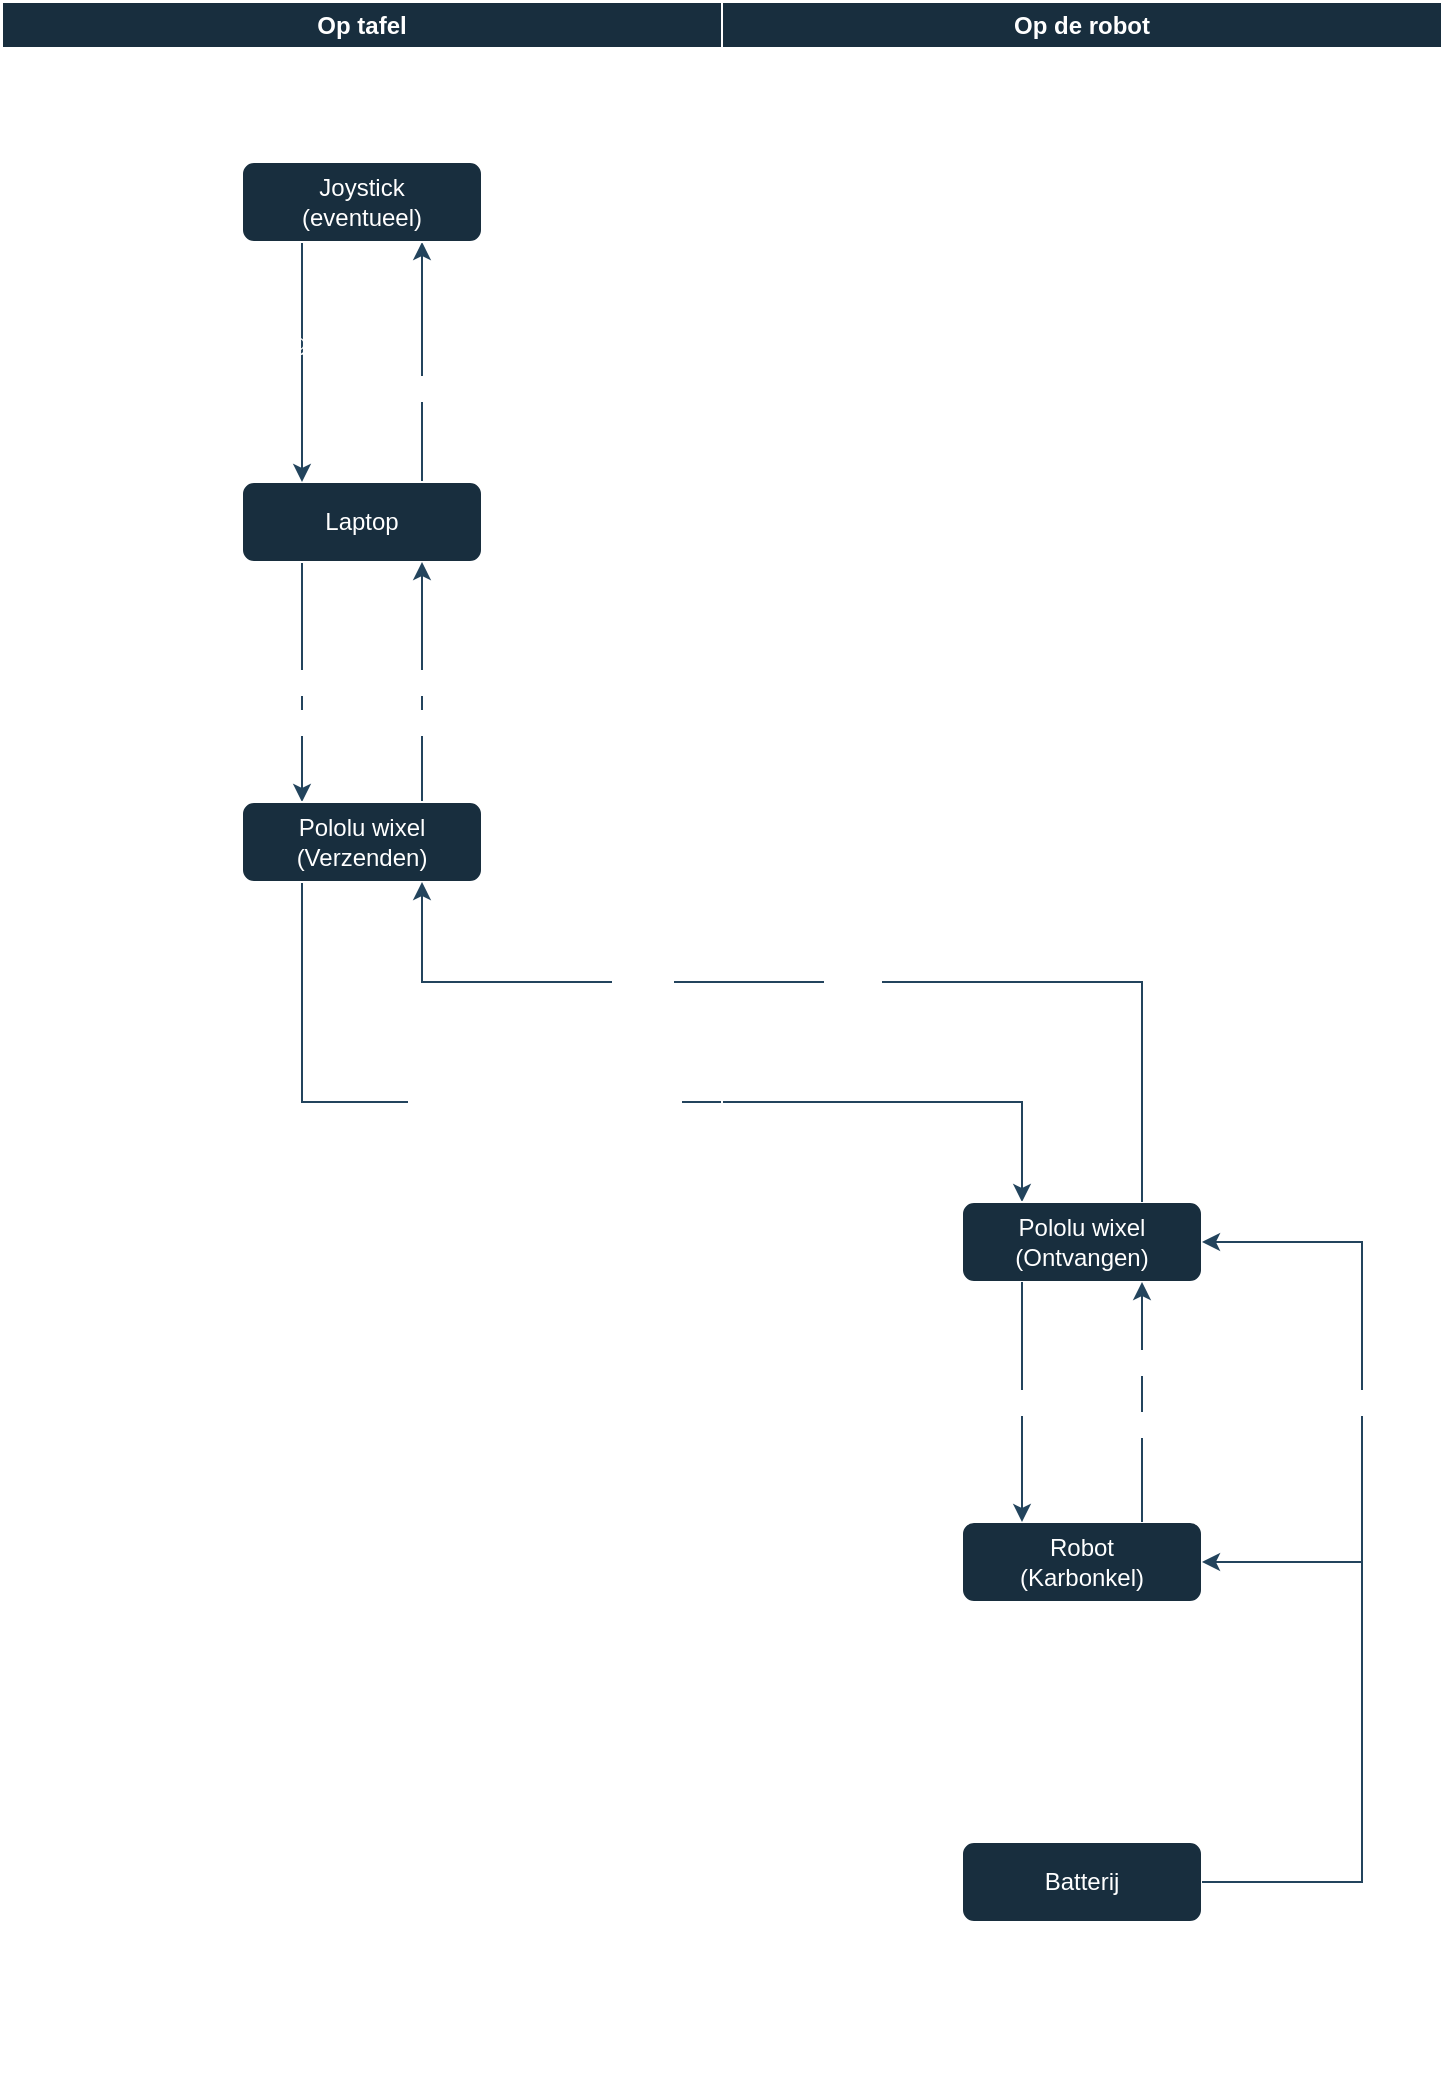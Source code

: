 <mxfile version="20.7.4" type="device" pages="3"><diagram id="OOTYlxuB_TS2LYY0qKmW" name="Context diagram"><mxGraphModel dx="1289" dy="872" grid="1" gridSize="10" guides="1" tooltips="1" connect="1" arrows="1" fold="1" page="1" pageScale="1" pageWidth="827" pageHeight="1169" math="0" shadow="0"><root><mxCell id="0"/><mxCell id="1" parent="0"/><mxCell id="_ZCVXigPFWpHIp87MEkW-10" style="edgeStyle=orthogonalEdgeStyle;rounded=0;orthogonalLoop=1;jettySize=auto;html=1;exitX=0.25;exitY=1;exitDx=0;exitDy=0;entryX=0.25;entryY=0;entryDx=0;entryDy=0;strokeColor=#23445D;fontColor=default;labelBackgroundColor=none;" edge="1" parent="1" source="_ZCVXigPFWpHIp87MEkW-1" target="_ZCVXigPFWpHIp87MEkW-5"><mxGeometry relative="1" as="geometry"/></mxCell><mxCell id="_ZCVXigPFWpHIp87MEkW-30" value="Elektriciteit" style="edgeLabel;html=1;align=center;verticalAlign=middle;resizable=0;points=[];fontColor=#FFFFFF;" vertex="1" connectable="0" parent="_ZCVXigPFWpHIp87MEkW-10"><mxGeometry x="0.152" y="-1" relative="1" as="geometry"><mxPoint x="-9" y="-9" as="offset"/></mxGeometry></mxCell><mxCell id="_ZCVXigPFWpHIp87MEkW-31" value="Data van joystick en toetsen" style="edgeLabel;html=1;align=center;verticalAlign=middle;resizable=0;points=[];fontColor=#FFFFFF;" vertex="1" connectable="0" parent="_ZCVXigPFWpHIp87MEkW-10"><mxGeometry x="0.186" y="-1" relative="1" as="geometry"><mxPoint x="-49" y="9" as="offset"/></mxGeometry></mxCell><mxCell id="_ZCVXigPFWpHIp87MEkW-27" style="edgeStyle=orthogonalEdgeStyle;rounded=0;orthogonalLoop=1;jettySize=auto;html=1;exitX=0.75;exitY=0;exitDx=0;exitDy=0;strokeColor=#23445D;" edge="1" parent="1" source="_ZCVXigPFWpHIp87MEkW-1"><mxGeometry relative="1" as="geometry"><mxPoint x="250" y="200" as="targetPoint"/></mxGeometry></mxCell><mxCell id="_ZCVXigPFWpHIp87MEkW-28" value="Elektriciteit" style="edgeLabel;html=1;align=center;verticalAlign=middle;resizable=0;points=[];fontColor=#FFFFFF;" vertex="1" connectable="0" parent="_ZCVXigPFWpHIp87MEkW-27"><mxGeometry x="-0.219" y="1" relative="1" as="geometry"><mxPoint as="offset"/></mxGeometry></mxCell><mxCell id="_ZCVXigPFWpHIp87MEkW-1" value="Laptop" style="rounded=1;whiteSpace=wrap;html=1;strokeColor=#FFFFFF;fontColor=#FFFFFF;fillColor=#182E3E;labelBackgroundColor=none;" vertex="1" parent="1"><mxGeometry x="160" y="320" width="120" height="40" as="geometry"/></mxCell><mxCell id="_ZCVXigPFWpHIp87MEkW-8" style="edgeStyle=orthogonalEdgeStyle;rounded=0;orthogonalLoop=1;jettySize=auto;html=1;exitX=0.25;exitY=1;exitDx=0;exitDy=0;entryX=0.25;entryY=0;entryDx=0;entryDy=0;strokeColor=#23445D;fontColor=default;labelBackgroundColor=none;" edge="1" parent="1" source="_ZCVXigPFWpHIp87MEkW-4" target="_ZCVXigPFWpHIp87MEkW-1"><mxGeometry relative="1" as="geometry"/></mxCell><mxCell id="_ZCVXigPFWpHIp87MEkW-25" value="Analoge data" style="edgeLabel;html=1;align=center;verticalAlign=middle;resizable=0;points=[];fontColor=#FFFFFF;labelBackgroundColor=none;" vertex="1" connectable="0" parent="_ZCVXigPFWpHIp87MEkW-8"><mxGeometry x="-0.214" y="-1" relative="1" as="geometry"><mxPoint x="1" y="3" as="offset"/></mxGeometry></mxCell><mxCell id="_ZCVXigPFWpHIp87MEkW-4" value="Joystick &lt;br&gt;(eventueel)" style="rounded=1;whiteSpace=wrap;html=1;strokeColor=#FFFFFF;fontColor=#FFFFFF;fillColor=#182E3E;labelBackgroundColor=none;" vertex="1" parent="1"><mxGeometry x="160" y="160" width="120" height="40" as="geometry"/></mxCell><mxCell id="_ZCVXigPFWpHIp87MEkW-15" style="edgeStyle=orthogonalEdgeStyle;rounded=0;orthogonalLoop=1;jettySize=auto;html=1;exitX=0.75;exitY=0;exitDx=0;exitDy=0;entryX=0.75;entryY=1;entryDx=0;entryDy=0;strokeColor=#23445D;fontColor=default;labelBackgroundColor=none;" edge="1" parent="1" source="_ZCVXigPFWpHIp87MEkW-5" target="_ZCVXigPFWpHIp87MEkW-1"><mxGeometry relative="1" as="geometry"/></mxCell><mxCell id="_ZCVXigPFWpHIp87MEkW-39" value="Errors" style="edgeLabel;html=1;align=center;verticalAlign=middle;resizable=0;points=[];fontColor=#FFFFFF;" vertex="1" connectable="0" parent="_ZCVXigPFWpHIp87MEkW-15"><mxGeometry x="0.203" y="1" relative="1" as="geometry"><mxPoint y="32" as="offset"/></mxGeometry></mxCell><mxCell id="_ZCVXigPFWpHIp87MEkW-40" value="Status" style="edgeLabel;html=1;align=center;verticalAlign=middle;resizable=0;points=[];fontColor=#FFFFFF;" vertex="1" connectable="0" parent="_ZCVXigPFWpHIp87MEkW-15"><mxGeometry x="0.203" y="-1" relative="1" as="geometry"><mxPoint y="12" as="offset"/></mxGeometry></mxCell><mxCell id="_ZCVXigPFWpHIp87MEkW-32" style="edgeStyle=orthogonalEdgeStyle;rounded=0;orthogonalLoop=1;jettySize=auto;html=1;exitX=0.25;exitY=1;exitDx=0;exitDy=0;entryX=0.25;entryY=0;entryDx=0;entryDy=0;strokeColor=#23445D;" edge="1" parent="1" source="_ZCVXigPFWpHIp87MEkW-5" target="_ZCVXigPFWpHIp87MEkW-2"><mxGeometry relative="1" as="geometry"><Array as="points"><mxPoint x="190" y="630"/><mxPoint x="550" y="630"/></Array></mxGeometry></mxCell><mxCell id="_ZCVXigPFWpHIp87MEkW-37" value="Data van joystick en toetsen" style="edgeLabel;html=1;align=center;verticalAlign=middle;resizable=0;points=[];fontColor=#FFFFFF;" vertex="1" connectable="0" parent="_ZCVXigPFWpHIp87MEkW-32"><mxGeometry x="-0.337" y="-1" relative="1" as="geometry"><mxPoint x="58" as="offset"/></mxGeometry></mxCell><mxCell id="_ZCVXigPFWpHIp87MEkW-5" value="Pololu wixel&lt;br&gt;(Verzenden)" style="rounded=1;whiteSpace=wrap;html=1;strokeColor=#FFFFFF;fontColor=#FFFFFF;fillColor=#182E3E;labelBackgroundColor=none;" vertex="1" parent="1"><mxGeometry x="160" y="480" width="120" height="40" as="geometry"/></mxCell><mxCell id="_ZCVXigPFWpHIp87MEkW-18" value="Op de robot" style="swimlane;whiteSpace=wrap;html=1;strokeColor=#FFFFFF;fontColor=#FFFFFF;fillColor=#182E3E;labelBackgroundColor=none;" vertex="1" parent="1"><mxGeometry x="400" y="80" width="360" height="1040" as="geometry"/></mxCell><mxCell id="_ZCVXigPFWpHIp87MEkW-2" value="Pololu wixel&lt;br&gt;(Ontvangen)" style="rounded=1;whiteSpace=wrap;html=1;strokeColor=#FFFFFF;fontColor=#FFFFFF;fillColor=#182E3E;labelBackgroundColor=none;" vertex="1" parent="_ZCVXigPFWpHIp87MEkW-18"><mxGeometry x="120" y="600" width="120" height="40" as="geometry"/></mxCell><mxCell id="_ZCVXigPFWpHIp87MEkW-3" value="Robot&lt;br&gt;(Karbonkel)" style="rounded=1;whiteSpace=wrap;html=1;strokeColor=#FFFFFF;fontColor=#FFFFFF;fillColor=#182E3E;labelBackgroundColor=none;" vertex="1" parent="_ZCVXigPFWpHIp87MEkW-18"><mxGeometry x="120" y="760" width="120" height="40" as="geometry"/></mxCell><mxCell id="_ZCVXigPFWpHIp87MEkW-12" style="edgeStyle=orthogonalEdgeStyle;rounded=0;orthogonalLoop=1;jettySize=auto;html=1;exitX=0.25;exitY=1;exitDx=0;exitDy=0;entryX=0.25;entryY=0;entryDx=0;entryDy=0;strokeColor=#23445D;fontColor=default;labelBackgroundColor=none;" edge="1" parent="_ZCVXigPFWpHIp87MEkW-18" source="_ZCVXigPFWpHIp87MEkW-2" target="_ZCVXigPFWpHIp87MEkW-3"><mxGeometry relative="1" as="geometry"/></mxCell><mxCell id="_ZCVXigPFWpHIp87MEkW-38" value="Data van joystick en toetsen" style="edgeLabel;html=1;align=center;verticalAlign=middle;resizable=0;points=[];fontColor=#FFFFFF;" vertex="1" connectable="0" parent="_ZCVXigPFWpHIp87MEkW-12"><mxGeometry x="-0.203" y="1" relative="1" as="geometry"><mxPoint x="-51" y="12" as="offset"/></mxGeometry></mxCell><mxCell id="_ZCVXigPFWpHIp87MEkW-34" style="edgeStyle=orthogonalEdgeStyle;rounded=0;orthogonalLoop=1;jettySize=auto;html=1;exitX=0.75;exitY=0;exitDx=0;exitDy=0;entryX=0.75;entryY=1;entryDx=0;entryDy=0;strokeColor=#23445D;" edge="1" parent="_ZCVXigPFWpHIp87MEkW-18" source="_ZCVXigPFWpHIp87MEkW-3" target="_ZCVXigPFWpHIp87MEkW-2"><mxGeometry relative="1" as="geometry"/></mxCell><mxCell id="_ZCVXigPFWpHIp87MEkW-41" value="Eroors" style="edgeLabel;html=1;align=center;verticalAlign=middle;resizable=0;points=[];fontColor=#FFFFFF;" vertex="1" connectable="0" parent="_ZCVXigPFWpHIp87MEkW-34"><mxGeometry x="0.295" y="1" relative="1" as="geometry"><mxPoint y="28" as="offset"/></mxGeometry></mxCell><mxCell id="_ZCVXigPFWpHIp87MEkW-42" value="Status" style="edgeLabel;html=1;align=center;verticalAlign=middle;resizable=0;points=[];fontColor=#FFFFFF;" vertex="1" connectable="0" parent="_ZCVXigPFWpHIp87MEkW-34"><mxGeometry x="-0.168" y="1" relative="1" as="geometry"><mxPoint y="-30" as="offset"/></mxGeometry></mxCell><mxCell id="_ZCVXigPFWpHIp87MEkW-19" value="Op tafel" style="swimlane;whiteSpace=wrap;html=1;strokeColor=#FFFFFF;fontColor=#FFFFFF;fillColor=#182E3E;labelBackgroundColor=none;" vertex="1" parent="1"><mxGeometry x="40" y="80" width="360" height="1040" as="geometry"/></mxCell><mxCell id="_ZCVXigPFWpHIp87MEkW-33" style="edgeStyle=orthogonalEdgeStyle;rounded=0;orthogonalLoop=1;jettySize=auto;html=1;exitX=0.75;exitY=0;exitDx=0;exitDy=0;entryX=0.75;entryY=1;entryDx=0;entryDy=0;strokeColor=#23445D;" edge="1" parent="1" source="_ZCVXigPFWpHIp87MEkW-2" target="_ZCVXigPFWpHIp87MEkW-5"><mxGeometry relative="1" as="geometry"><Array as="points"><mxPoint x="610" y="570"/><mxPoint x="250" y="570"/></Array></mxGeometry></mxCell><mxCell id="_ZCVXigPFWpHIp87MEkW-35" value="Status" style="edgeLabel;html=1;align=center;verticalAlign=middle;resizable=0;points=[];fontColor=#FFFFFF;" vertex="1" connectable="0" parent="_ZCVXigPFWpHIp87MEkW-33"><mxGeometry x="-0.716" y="1" relative="1" as="geometry"><mxPoint x="-249" y="-36" as="offset"/></mxGeometry></mxCell><mxCell id="_ZCVXigPFWpHIp87MEkW-36" value="Errors" style="edgeLabel;html=1;align=center;verticalAlign=middle;resizable=0;points=[];fontColor=#FFFFFF;" vertex="1" connectable="0" parent="_ZCVXigPFWpHIp87MEkW-33"><mxGeometry x="-0.017" y="2" relative="1" as="geometry"><mxPoint as="offset"/></mxGeometry></mxCell><mxCell id="_ZCVXigPFWpHIp87MEkW-43" value="Batterij" style="rounded=1;whiteSpace=wrap;html=1;strokeColor=#FFFFFF;fontColor=#FFFFFF;fillColor=#182E3E;" vertex="1" parent="1"><mxGeometry x="520" y="1000" width="120" height="40" as="geometry"/></mxCell><mxCell id="_ZCVXigPFWpHIp87MEkW-44" style="edgeStyle=orthogonalEdgeStyle;rounded=0;orthogonalLoop=1;jettySize=auto;html=1;exitX=1;exitY=0.5;exitDx=0;exitDy=0;entryX=1;entryY=0.5;entryDx=0;entryDy=0;strokeColor=#23445D;" edge="1" parent="1" source="_ZCVXigPFWpHIp87MEkW-43" target="_ZCVXigPFWpHIp87MEkW-2"><mxGeometry relative="1" as="geometry"><Array as="points"><mxPoint x="720" y="1020"/><mxPoint x="720" y="700"/></Array></mxGeometry></mxCell><mxCell id="_ZCVXigPFWpHIp87MEkW-45" style="edgeStyle=orthogonalEdgeStyle;rounded=0;orthogonalLoop=1;jettySize=auto;html=1;exitX=1;exitY=0.5;exitDx=0;exitDy=0;entryX=1;entryY=0.5;entryDx=0;entryDy=0;strokeColor=#23445D;" edge="1" parent="1" source="_ZCVXigPFWpHIp87MEkW-43" target="_ZCVXigPFWpHIp87MEkW-3"><mxGeometry relative="1" as="geometry"><Array as="points"><mxPoint x="720" y="1020"/><mxPoint x="720" y="860"/></Array></mxGeometry></mxCell><mxCell id="_ZCVXigPFWpHIp87MEkW-48" value="Elektriciteit" style="edgeLabel;html=1;align=center;verticalAlign=middle;resizable=0;points=[];fontColor=#FFFFFF;" vertex="1" connectable="0" parent="_ZCVXigPFWpHIp87MEkW-45"><mxGeometry x="0.208" y="-1" relative="1" as="geometry"><mxPoint y="-127" as="offset"/></mxGeometry></mxCell></root></mxGraphModel></diagram><diagram id="Mjr08JAUiEsfG5q-4Ugi" name="State diagram"><mxGraphModel dx="1400" dy="785" grid="1" gridSize="10" guides="1" tooltips="1" connect="1" arrows="1" fold="1" page="1" pageScale="1" pageWidth="827" pageHeight="1169" math="0" shadow="0"><root><mxCell id="0"/><mxCell id="1" parent="0"/></root></mxGraphModel></diagram><diagram id="plpJmQotUgeicjQGUa2T" name="Activity diagram"><mxGraphModel dx="1400" dy="785" grid="1" gridSize="10" guides="1" tooltips="1" connect="1" arrows="1" fold="1" page="1" pageScale="1" pageWidth="827" pageHeight="1169" math="0" shadow="0"><root><mxCell id="0"/><mxCell id="1" parent="0"/></root></mxGraphModel></diagram></mxfile>
